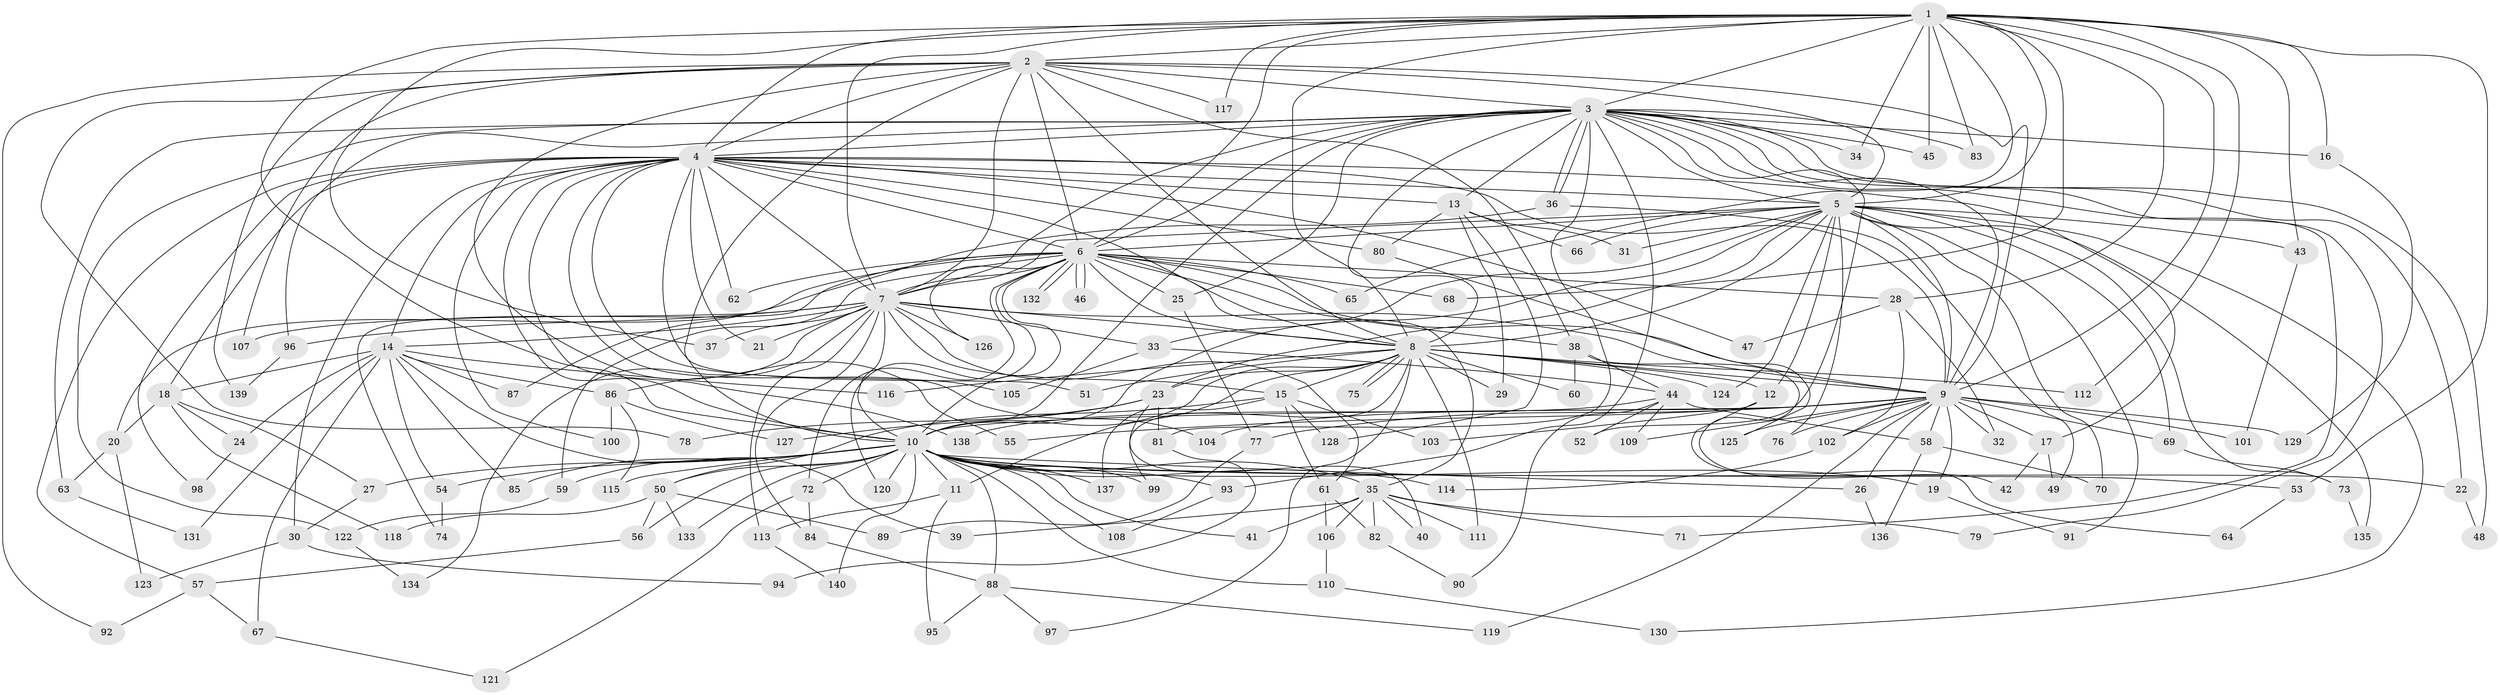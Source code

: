 // coarse degree distribution, {18: 0.01020408163265306, 43: 0.01020408163265306, 24: 0.01020408163265306, 22: 0.01020408163265306, 23: 0.02040816326530612, 19: 0.01020408163265306, 21: 0.01020408163265306, 4: 0.11224489795918367, 7: 0.02040816326530612, 12: 0.01020408163265306, 6: 0.030612244897959183, 3: 0.1836734693877551, 2: 0.5102040816326531, 5: 0.04081632653061224, 11: 0.01020408163265306}
// Generated by graph-tools (version 1.1) at 2025/17/03/04/25 18:17:27]
// undirected, 140 vertices, 305 edges
graph export_dot {
graph [start="1"]
  node [color=gray90,style=filled];
  1;
  2;
  3;
  4;
  5;
  6;
  7;
  8;
  9;
  10;
  11;
  12;
  13;
  14;
  15;
  16;
  17;
  18;
  19;
  20;
  21;
  22;
  23;
  24;
  25;
  26;
  27;
  28;
  29;
  30;
  31;
  32;
  33;
  34;
  35;
  36;
  37;
  38;
  39;
  40;
  41;
  42;
  43;
  44;
  45;
  46;
  47;
  48;
  49;
  50;
  51;
  52;
  53;
  54;
  55;
  56;
  57;
  58;
  59;
  60;
  61;
  62;
  63;
  64;
  65;
  66;
  67;
  68;
  69;
  70;
  71;
  72;
  73;
  74;
  75;
  76;
  77;
  78;
  79;
  80;
  81;
  82;
  83;
  84;
  85;
  86;
  87;
  88;
  89;
  90;
  91;
  92;
  93;
  94;
  95;
  96;
  97;
  98;
  99;
  100;
  101;
  102;
  103;
  104;
  105;
  106;
  107;
  108;
  109;
  110;
  111;
  112;
  113;
  114;
  115;
  116;
  117;
  118;
  119;
  120;
  121;
  122;
  123;
  124;
  125;
  126;
  127;
  128;
  129;
  130;
  131;
  132;
  133;
  134;
  135;
  136;
  137;
  138;
  139;
  140;
  1 -- 2;
  1 -- 3;
  1 -- 4;
  1 -- 5;
  1 -- 6;
  1 -- 7;
  1 -- 8;
  1 -- 9;
  1 -- 10;
  1 -- 16;
  1 -- 28;
  1 -- 34;
  1 -- 37;
  1 -- 43;
  1 -- 45;
  1 -- 53;
  1 -- 65;
  1 -- 68;
  1 -- 83;
  1 -- 112;
  1 -- 117;
  2 -- 3;
  2 -- 4;
  2 -- 5;
  2 -- 6;
  2 -- 7;
  2 -- 8;
  2 -- 9;
  2 -- 10;
  2 -- 38;
  2 -- 55;
  2 -- 78;
  2 -- 92;
  2 -- 107;
  2 -- 117;
  2 -- 139;
  3 -- 4;
  3 -- 5;
  3 -- 6;
  3 -- 7;
  3 -- 8;
  3 -- 9;
  3 -- 10;
  3 -- 13;
  3 -- 16;
  3 -- 22;
  3 -- 25;
  3 -- 34;
  3 -- 36;
  3 -- 36;
  3 -- 45;
  3 -- 48;
  3 -- 52;
  3 -- 63;
  3 -- 71;
  3 -- 79;
  3 -- 81;
  3 -- 83;
  3 -- 93;
  3 -- 96;
  3 -- 122;
  4 -- 5;
  4 -- 6;
  4 -- 7;
  4 -- 8;
  4 -- 9;
  4 -- 10;
  4 -- 13;
  4 -- 14;
  4 -- 17;
  4 -- 18;
  4 -- 21;
  4 -- 30;
  4 -- 47;
  4 -- 51;
  4 -- 57;
  4 -- 62;
  4 -- 80;
  4 -- 98;
  4 -- 100;
  4 -- 104;
  4 -- 105;
  4 -- 138;
  5 -- 6;
  5 -- 7;
  5 -- 8;
  5 -- 9;
  5 -- 10;
  5 -- 12;
  5 -- 23;
  5 -- 31;
  5 -- 33;
  5 -- 43;
  5 -- 66;
  5 -- 69;
  5 -- 70;
  5 -- 73;
  5 -- 76;
  5 -- 91;
  5 -- 124;
  5 -- 130;
  5 -- 135;
  6 -- 7;
  6 -- 8;
  6 -- 9;
  6 -- 10;
  6 -- 20;
  6 -- 25;
  6 -- 28;
  6 -- 35;
  6 -- 38;
  6 -- 46;
  6 -- 46;
  6 -- 59;
  6 -- 62;
  6 -- 65;
  6 -- 68;
  6 -- 72;
  6 -- 74;
  6 -- 120;
  6 -- 126;
  6 -- 132;
  6 -- 132;
  7 -- 8;
  7 -- 9;
  7 -- 10;
  7 -- 14;
  7 -- 15;
  7 -- 21;
  7 -- 33;
  7 -- 37;
  7 -- 61;
  7 -- 84;
  7 -- 86;
  7 -- 96;
  7 -- 107;
  7 -- 113;
  7 -- 126;
  7 -- 134;
  8 -- 9;
  8 -- 10;
  8 -- 11;
  8 -- 12;
  8 -- 15;
  8 -- 23;
  8 -- 29;
  8 -- 51;
  8 -- 60;
  8 -- 75;
  8 -- 75;
  8 -- 97;
  8 -- 99;
  8 -- 111;
  8 -- 112;
  8 -- 116;
  8 -- 124;
  9 -- 10;
  9 -- 17;
  9 -- 19;
  9 -- 26;
  9 -- 32;
  9 -- 55;
  9 -- 58;
  9 -- 69;
  9 -- 76;
  9 -- 77;
  9 -- 101;
  9 -- 102;
  9 -- 104;
  9 -- 109;
  9 -- 119;
  9 -- 125;
  9 -- 129;
  10 -- 11;
  10 -- 19;
  10 -- 22;
  10 -- 26;
  10 -- 27;
  10 -- 35;
  10 -- 41;
  10 -- 50;
  10 -- 53;
  10 -- 54;
  10 -- 56;
  10 -- 59;
  10 -- 72;
  10 -- 85;
  10 -- 88;
  10 -- 93;
  10 -- 99;
  10 -- 108;
  10 -- 110;
  10 -- 114;
  10 -- 115;
  10 -- 120;
  10 -- 133;
  10 -- 137;
  10 -- 140;
  11 -- 95;
  11 -- 113;
  12 -- 64;
  12 -- 103;
  13 -- 29;
  13 -- 31;
  13 -- 66;
  13 -- 80;
  13 -- 128;
  14 -- 18;
  14 -- 24;
  14 -- 39;
  14 -- 54;
  14 -- 67;
  14 -- 85;
  14 -- 86;
  14 -- 87;
  14 -- 116;
  14 -- 131;
  15 -- 50;
  15 -- 61;
  15 -- 103;
  15 -- 128;
  15 -- 137;
  16 -- 129;
  17 -- 42;
  17 -- 49;
  18 -- 20;
  18 -- 24;
  18 -- 27;
  18 -- 118;
  19 -- 91;
  20 -- 63;
  20 -- 123;
  22 -- 48;
  23 -- 40;
  23 -- 78;
  23 -- 81;
  23 -- 127;
  24 -- 98;
  25 -- 77;
  26 -- 136;
  27 -- 30;
  28 -- 32;
  28 -- 47;
  28 -- 102;
  30 -- 94;
  30 -- 123;
  33 -- 44;
  33 -- 105;
  35 -- 39;
  35 -- 40;
  35 -- 41;
  35 -- 71;
  35 -- 79;
  35 -- 82;
  35 -- 106;
  35 -- 111;
  36 -- 49;
  36 -- 87;
  38 -- 42;
  38 -- 44;
  38 -- 60;
  43 -- 101;
  44 -- 52;
  44 -- 58;
  44 -- 90;
  44 -- 109;
  44 -- 138;
  50 -- 56;
  50 -- 89;
  50 -- 118;
  50 -- 133;
  53 -- 64;
  54 -- 74;
  56 -- 57;
  57 -- 67;
  57 -- 92;
  58 -- 70;
  58 -- 136;
  59 -- 122;
  61 -- 82;
  61 -- 106;
  63 -- 131;
  67 -- 121;
  69 -- 73;
  72 -- 84;
  72 -- 121;
  73 -- 135;
  77 -- 89;
  80 -- 125;
  81 -- 94;
  82 -- 90;
  84 -- 88;
  86 -- 100;
  86 -- 115;
  86 -- 127;
  88 -- 95;
  88 -- 97;
  88 -- 119;
  93 -- 108;
  96 -- 139;
  102 -- 114;
  106 -- 110;
  110 -- 130;
  113 -- 140;
  122 -- 134;
}
